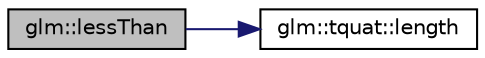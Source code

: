 digraph "glm::lessThan"
{
 // LATEX_PDF_SIZE
  edge [fontname="Helvetica",fontsize="10",labelfontname="Helvetica",labelfontsize="10"];
  node [fontname="Helvetica",fontsize="10",shape=record];
  rankdir="LR";
  Node1 [label="glm::lessThan",height=0.2,width=0.4,color="black", fillcolor="grey75", style="filled", fontcolor="black",tooltip=" "];
  Node1 -> Node2 [color="midnightblue",fontsize="10",style="solid",fontname="Helvetica"];
  Node2 [label="glm::tquat::length",height=0.2,width=0.4,color="black", fillcolor="white", style="filled",URL="$structglm_1_1tquat.html#a0580a3d29f748f91ae9f1410e589b925",tooltip="Return the count of components of a quaternion."];
}
